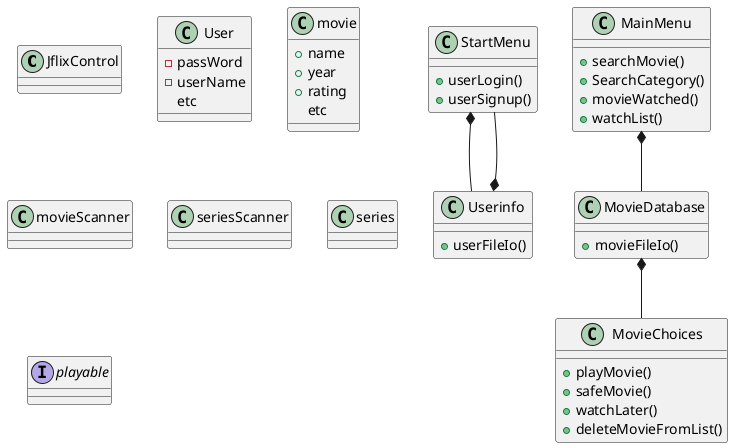 @startuml

class JflixControl

class StartMenu

StartMenu : + userLogin()
StartMenu : + userSignup()

class MainMenu
MainMenu : +searchMovie()
MainMenu : +SearchCategory()
MainMenu : +movieWatched()
MainMenu : +watchList()

class Userinfo
Userinfo : +userFileIo()


class User
User : -passWord
User : -userName
User : etc

class MovieDatabase
MovieDatabase : +movieFileIo()

class MovieChoices
MovieChoices : +playMovie()
MovieChoices : +safeMovie()
MovieChoices : +watchLater()
MovieChoices : +deleteMovieFromList()

class movie
movie : +name
movie : +year
movie : +rating
movie : etc

class movieScanner

class seriesScanner

class series

interface playable



MainMenu *-- MovieDatabase
MovieDatabase *-- MovieChoices
StartMenu *-- Userinfo
StartMenu --* Userinfo


@enduml